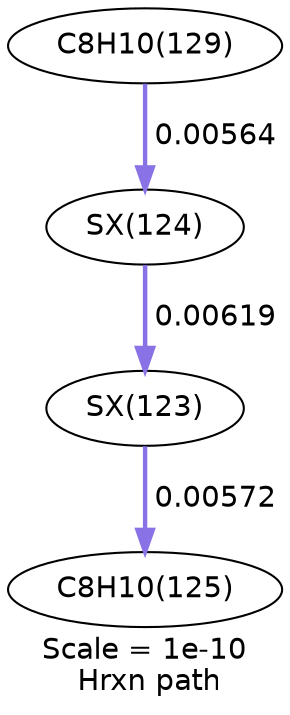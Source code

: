 digraph reaction_paths {
center=1;
s50 -> s15[fontname="Helvetica", style="setlinewidth(2.1)", arrowsize=1.05, color="0.7, 0.506, 0.9"
, label=" 0.00572"];
s51 -> s50[fontname="Helvetica", style="setlinewidth(2.16)", arrowsize=1.08, color="0.7, 0.506, 0.9"
, label=" 0.00619"];
s16 -> s51[fontname="Helvetica", style="setlinewidth(2.09)", arrowsize=1.05, color="0.7, 0.506, 0.9"
, label=" 0.00564"];
s15 [ fontname="Helvetica", label="C8H10(125)"];
s16 [ fontname="Helvetica", label="C8H10(129)"];
s50 [ fontname="Helvetica", label="SX(123)"];
s51 [ fontname="Helvetica", label="SX(124)"];
 label = "Scale = 1e-10\l Hrxn path";
 fontname = "Helvetica";
}
